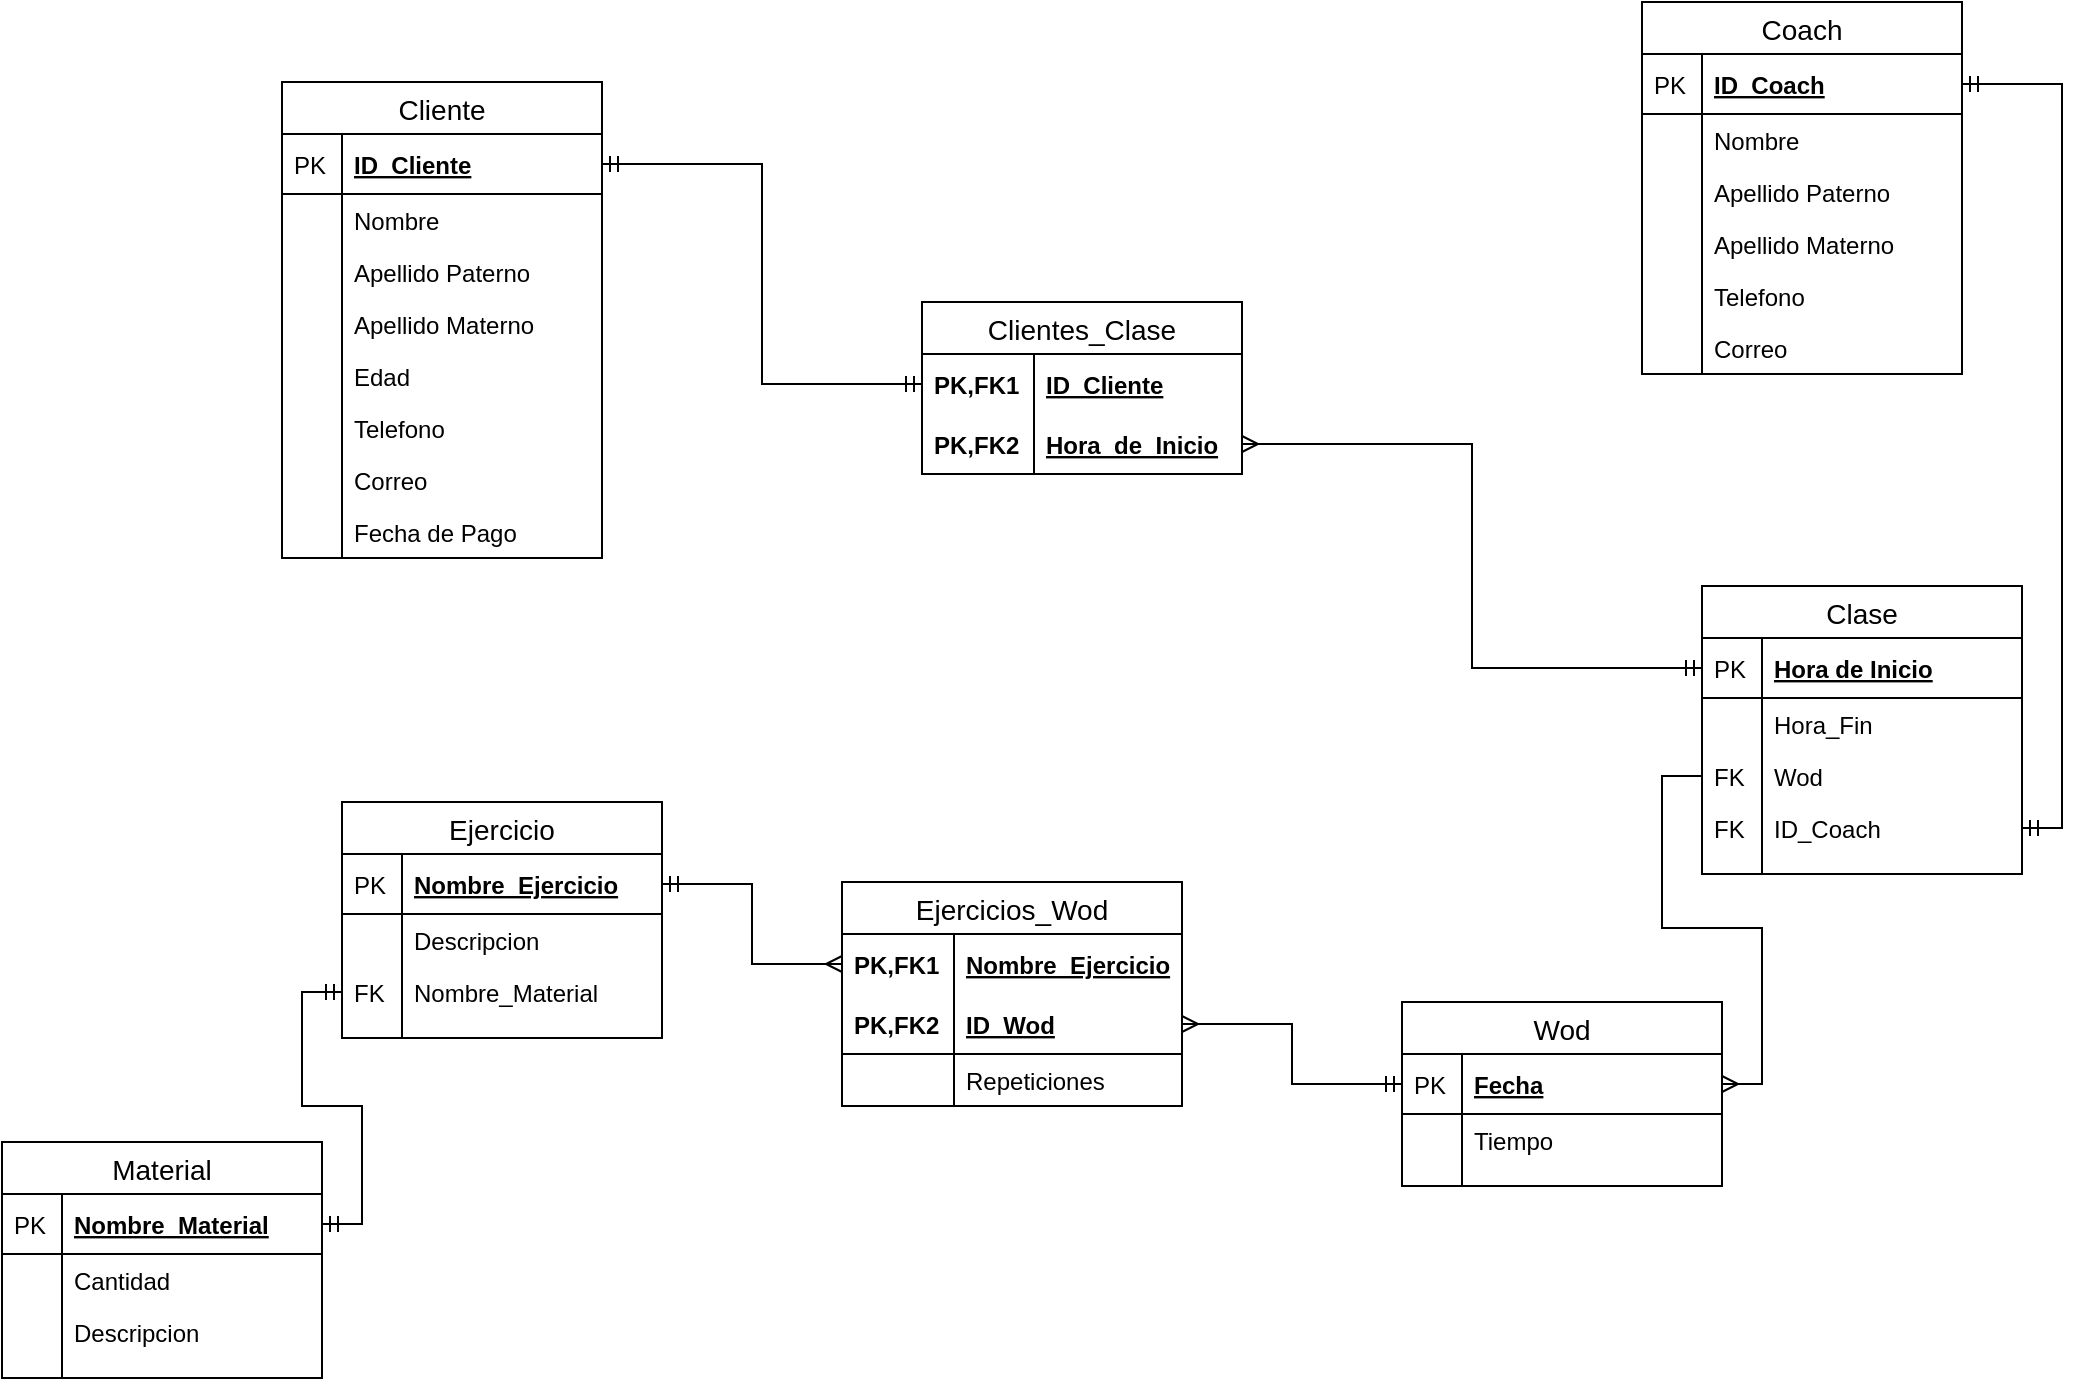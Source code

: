<mxfile version="13.0.3" type="device"><diagram id="vvZLKqQ6Q33zJ9bg6fhY" name="Page-1"><mxGraphModel dx="438" dy="271" grid="1" gridSize="10" guides="1" tooltips="1" connect="1" arrows="1" fold="1" page="1" pageScale="1" pageWidth="1169" pageHeight="827" math="0" shadow="0"><root><mxCell id="0"/><mxCell id="1" parent="0"/><mxCell id="hBVtTaxDwoz-jPriad42-1" value="Cliente" style="swimlane;fontStyle=0;childLayout=stackLayout;horizontal=1;startSize=26;horizontalStack=0;resizeParent=1;resizeParentMax=0;resizeLast=0;collapsible=1;marginBottom=0;align=center;fontSize=14;" parent="1" vertex="1"><mxGeometry x="170" y="90" width="160" height="238" as="geometry"/></mxCell><mxCell id="hBVtTaxDwoz-jPriad42-2" value="ID_Cliente" style="shape=partialRectangle;top=0;left=0;right=0;bottom=1;align=left;verticalAlign=middle;fillColor=none;spacingLeft=34;spacingRight=4;overflow=hidden;rotatable=0;points=[[0,0.5],[1,0.5]];portConstraint=eastwest;dropTarget=0;fontStyle=5;fontSize=12;" parent="hBVtTaxDwoz-jPriad42-1" vertex="1"><mxGeometry y="26" width="160" height="30" as="geometry"/></mxCell><mxCell id="hBVtTaxDwoz-jPriad42-3" value="PK" style="shape=partialRectangle;top=0;left=0;bottom=0;fillColor=none;align=left;verticalAlign=middle;spacingLeft=4;spacingRight=4;overflow=hidden;rotatable=0;points=[];portConstraint=eastwest;part=1;fontSize=12;" parent="hBVtTaxDwoz-jPriad42-2" vertex="1" connectable="0"><mxGeometry width="30" height="30" as="geometry"/></mxCell><mxCell id="hBVtTaxDwoz-jPriad42-4" value="Nombre" style="shape=partialRectangle;top=0;left=0;right=0;bottom=0;align=left;verticalAlign=top;fillColor=none;spacingLeft=34;spacingRight=4;overflow=hidden;rotatable=0;points=[[0,0.5],[1,0.5]];portConstraint=eastwest;dropTarget=0;fontSize=12;" parent="hBVtTaxDwoz-jPriad42-1" vertex="1"><mxGeometry y="56" width="160" height="26" as="geometry"/></mxCell><mxCell id="hBVtTaxDwoz-jPriad42-5" value="" style="shape=partialRectangle;top=0;left=0;bottom=0;fillColor=none;align=left;verticalAlign=top;spacingLeft=4;spacingRight=4;overflow=hidden;rotatable=0;points=[];portConstraint=eastwest;part=1;fontSize=12;" parent="hBVtTaxDwoz-jPriad42-4" vertex="1" connectable="0"><mxGeometry width="30" height="26" as="geometry"/></mxCell><mxCell id="hBVtTaxDwoz-jPriad42-6" value="Apellido Paterno" style="shape=partialRectangle;top=0;left=0;right=0;bottom=0;align=left;verticalAlign=top;fillColor=none;spacingLeft=34;spacingRight=4;overflow=hidden;rotatable=0;points=[[0,0.5],[1,0.5]];portConstraint=eastwest;dropTarget=0;fontSize=12;" parent="hBVtTaxDwoz-jPriad42-1" vertex="1"><mxGeometry y="82" width="160" height="26" as="geometry"/></mxCell><mxCell id="hBVtTaxDwoz-jPriad42-7" value="" style="shape=partialRectangle;top=0;left=0;bottom=0;fillColor=none;align=left;verticalAlign=top;spacingLeft=4;spacingRight=4;overflow=hidden;rotatable=0;points=[];portConstraint=eastwest;part=1;fontSize=12;" parent="hBVtTaxDwoz-jPriad42-6" vertex="1" connectable="0"><mxGeometry width="30" height="26" as="geometry"/></mxCell><mxCell id="hBVtTaxDwoz-jPriad42-8" value="Apellido Materno" style="shape=partialRectangle;top=0;left=0;right=0;bottom=0;align=left;verticalAlign=top;fillColor=none;spacingLeft=34;spacingRight=4;overflow=hidden;rotatable=0;points=[[0,0.5],[1,0.5]];portConstraint=eastwest;dropTarget=0;fontSize=12;" parent="hBVtTaxDwoz-jPriad42-1" vertex="1"><mxGeometry y="108" width="160" height="26" as="geometry"/></mxCell><mxCell id="hBVtTaxDwoz-jPriad42-9" value="" style="shape=partialRectangle;top=0;left=0;bottom=0;fillColor=none;align=left;verticalAlign=top;spacingLeft=4;spacingRight=4;overflow=hidden;rotatable=0;points=[];portConstraint=eastwest;part=1;fontSize=12;" parent="hBVtTaxDwoz-jPriad42-8" vertex="1" connectable="0"><mxGeometry width="30" height="26" as="geometry"/></mxCell><mxCell id="hBVtTaxDwoz-jPriad42-12" value="Edad" style="shape=partialRectangle;top=0;left=0;right=0;bottom=0;align=left;verticalAlign=top;fillColor=none;spacingLeft=34;spacingRight=4;overflow=hidden;rotatable=0;points=[[0,0.5],[1,0.5]];portConstraint=eastwest;dropTarget=0;fontSize=12;" parent="hBVtTaxDwoz-jPriad42-1" vertex="1"><mxGeometry y="134" width="160" height="26" as="geometry"/></mxCell><mxCell id="hBVtTaxDwoz-jPriad42-13" value="" style="shape=partialRectangle;top=0;left=0;bottom=0;fillColor=none;align=left;verticalAlign=top;spacingLeft=4;spacingRight=4;overflow=hidden;rotatable=0;points=[];portConstraint=eastwest;part=1;fontSize=12;" parent="hBVtTaxDwoz-jPriad42-12" vertex="1" connectable="0"><mxGeometry width="30" height="26" as="geometry"/></mxCell><mxCell id="hBVtTaxDwoz-jPriad42-14" value="Telefono" style="shape=partialRectangle;top=0;left=0;right=0;bottom=0;align=left;verticalAlign=top;fillColor=none;spacingLeft=34;spacingRight=4;overflow=hidden;rotatable=0;points=[[0,0.5],[1,0.5]];portConstraint=eastwest;dropTarget=0;fontSize=12;" parent="hBVtTaxDwoz-jPriad42-1" vertex="1"><mxGeometry y="160" width="160" height="26" as="geometry"/></mxCell><mxCell id="hBVtTaxDwoz-jPriad42-15" value="" style="shape=partialRectangle;top=0;left=0;bottom=0;fillColor=none;align=left;verticalAlign=top;spacingLeft=4;spacingRight=4;overflow=hidden;rotatable=0;points=[];portConstraint=eastwest;part=1;fontSize=12;" parent="hBVtTaxDwoz-jPriad42-14" vertex="1" connectable="0"><mxGeometry width="30" height="26" as="geometry"/></mxCell><mxCell id="hBVtTaxDwoz-jPriad42-16" value="Correo" style="shape=partialRectangle;top=0;left=0;right=0;bottom=0;align=left;verticalAlign=top;fillColor=none;spacingLeft=34;spacingRight=4;overflow=hidden;rotatable=0;points=[[0,0.5],[1,0.5]];portConstraint=eastwest;dropTarget=0;fontSize=12;" parent="hBVtTaxDwoz-jPriad42-1" vertex="1"><mxGeometry y="186" width="160" height="26" as="geometry"/></mxCell><mxCell id="hBVtTaxDwoz-jPriad42-17" value="" style="shape=partialRectangle;top=0;left=0;bottom=0;fillColor=none;align=left;verticalAlign=top;spacingLeft=4;spacingRight=4;overflow=hidden;rotatable=0;points=[];portConstraint=eastwest;part=1;fontSize=12;" parent="hBVtTaxDwoz-jPriad42-16" vertex="1" connectable="0"><mxGeometry width="30" height="26" as="geometry"/></mxCell><mxCell id="wexHFljM0bGVFTVCcvul-1" value="Fecha de Pago" style="shape=partialRectangle;top=0;left=0;right=0;bottom=0;align=left;verticalAlign=top;fillColor=none;spacingLeft=34;spacingRight=4;overflow=hidden;rotatable=0;points=[[0,0.5],[1,0.5]];portConstraint=eastwest;dropTarget=0;fontSize=12;" parent="hBVtTaxDwoz-jPriad42-1" vertex="1"><mxGeometry y="212" width="160" height="26" as="geometry"/></mxCell><mxCell id="wexHFljM0bGVFTVCcvul-2" value="" style="shape=partialRectangle;top=0;left=0;bottom=0;fillColor=none;align=left;verticalAlign=top;spacingLeft=4;spacingRight=4;overflow=hidden;rotatable=0;points=[];portConstraint=eastwest;part=1;fontSize=12;" parent="wexHFljM0bGVFTVCcvul-1" vertex="1" connectable="0"><mxGeometry width="30" height="26" as="geometry"/></mxCell><mxCell id="hBVtTaxDwoz-jPriad42-100" style="edgeStyle=orthogonalEdgeStyle;rounded=0;orthogonalLoop=1;jettySize=auto;html=1;exitX=0;exitY=0.5;exitDx=0;exitDy=0;entryX=1;entryY=0.5;entryDx=0;entryDy=0;endArrow=ERmany;endFill=0;" parent="1" source="hBVtTaxDwoz-jPriad42-97" target="hBVtTaxDwoz-jPriad42-30" edge="1"><mxGeometry relative="1" as="geometry"/></mxCell><mxCell id="hBVtTaxDwoz-jPriad42-102" style="edgeStyle=orthogonalEdgeStyle;rounded=0;orthogonalLoop=1;jettySize=auto;html=1;exitX=1;exitY=0.5;exitDx=0;exitDy=0;entryX=1;entryY=0.5;entryDx=0;entryDy=0;endArrow=ERmandOne;endFill=0;startArrow=ERmandOne;startFill=0;" parent="1" source="hBVtTaxDwoz-jPriad42-84" target="hBVtTaxDwoz-jPriad42-63" edge="1"><mxGeometry relative="1" as="geometry"/></mxCell><mxCell id="FnWLgkXPvZGazP3Smx06-3" style="edgeStyle=orthogonalEdgeStyle;rounded=0;orthogonalLoop=1;jettySize=auto;html=1;exitX=0;exitY=0.5;exitDx=0;exitDy=0;startArrow=ERmandOne;startFill=0;endArrow=ERmandOne;endFill=0;" edge="1" parent="1" source="FnWLgkXPvZGazP3Smx06-1" target="hBVtTaxDwoz-jPriad42-19"><mxGeometry relative="1" as="geometry"/></mxCell><mxCell id="FnWLgkXPvZGazP3Smx06-4" value="Clientes_Clase" style="swimlane;fontStyle=0;childLayout=stackLayout;horizontal=1;startSize=26;horizontalStack=0;resizeParent=1;resizeParentMax=0;resizeLast=0;collapsible=1;marginBottom=0;align=center;fontSize=14;" vertex="1" parent="1"><mxGeometry x="490" y="200" width="160" height="86" as="geometry"/></mxCell><mxCell id="FnWLgkXPvZGazP3Smx06-5" value="ID_Cliente" style="shape=partialRectangle;top=0;left=0;right=0;bottom=0;align=left;verticalAlign=middle;fillColor=none;spacingLeft=60;spacingRight=4;overflow=hidden;rotatable=0;points=[[0,0.5],[1,0.5]];portConstraint=eastwest;dropTarget=0;fontStyle=5;fontSize=12;" vertex="1" parent="FnWLgkXPvZGazP3Smx06-4"><mxGeometry y="26" width="160" height="30" as="geometry"/></mxCell><mxCell id="FnWLgkXPvZGazP3Smx06-6" value="PK,FK1" style="shape=partialRectangle;fontStyle=1;top=0;left=0;bottom=0;fillColor=none;align=left;verticalAlign=middle;spacingLeft=4;spacingRight=4;overflow=hidden;rotatable=0;points=[];portConstraint=eastwest;part=1;fontSize=12;" vertex="1" connectable="0" parent="FnWLgkXPvZGazP3Smx06-5"><mxGeometry width="56" height="30" as="geometry"/></mxCell><mxCell id="FnWLgkXPvZGazP3Smx06-7" value="Hora_de_Inicio" style="shape=partialRectangle;top=0;left=0;right=0;bottom=1;align=left;verticalAlign=middle;fillColor=none;spacingLeft=60;spacingRight=4;overflow=hidden;rotatable=0;points=[[0,0.5],[1,0.5]];portConstraint=eastwest;dropTarget=0;fontStyle=5;fontSize=12;" vertex="1" parent="FnWLgkXPvZGazP3Smx06-4"><mxGeometry y="56" width="160" height="30" as="geometry"/></mxCell><mxCell id="FnWLgkXPvZGazP3Smx06-8" value="PK,FK2" style="shape=partialRectangle;fontStyle=1;top=0;left=0;bottom=0;fillColor=none;align=left;verticalAlign=middle;spacingLeft=4;spacingRight=4;overflow=hidden;rotatable=0;points=[];portConstraint=eastwest;part=1;fontSize=12;" vertex="1" connectable="0" parent="FnWLgkXPvZGazP3Smx06-7"><mxGeometry width="56" height="30" as="geometry"/></mxCell><mxCell id="FnWLgkXPvZGazP3Smx06-11" style="edgeStyle=orthogonalEdgeStyle;rounded=0;orthogonalLoop=1;jettySize=auto;html=1;exitX=0;exitY=0.5;exitDx=0;exitDy=0;entryX=1;entryY=0.5;entryDx=0;entryDy=0;startArrow=ERmandOne;startFill=0;endArrow=ERmany;endFill=0;" edge="1" parent="1" source="hBVtTaxDwoz-jPriad42-78" target="FnWLgkXPvZGazP3Smx06-7"><mxGeometry relative="1" as="geometry"/></mxCell><mxCell id="FnWLgkXPvZGazP3Smx06-13" style="edgeStyle=orthogonalEdgeStyle;rounded=0;orthogonalLoop=1;jettySize=auto;html=1;exitX=1;exitY=0.5;exitDx=0;exitDy=0;entryX=0;entryY=0.5;entryDx=0;entryDy=0;startArrow=ERmandOne;startFill=0;endArrow=ERmandOne;endFill=0;" edge="1" parent="1" source="hBVtTaxDwoz-jPriad42-2" target="FnWLgkXPvZGazP3Smx06-5"><mxGeometry relative="1" as="geometry"/></mxCell><mxCell id="hBVtTaxDwoz-jPriad42-77" value="Clase" style="swimlane;fontStyle=0;childLayout=stackLayout;horizontal=1;startSize=26;horizontalStack=0;resizeParent=1;resizeParentMax=0;resizeLast=0;collapsible=1;marginBottom=0;align=center;fontSize=14;" parent="1" vertex="1"><mxGeometry x="880" y="342" width="160" height="144" as="geometry"/></mxCell><mxCell id="hBVtTaxDwoz-jPriad42-78" value="Hora de Inicio" style="shape=partialRectangle;top=0;left=0;right=0;bottom=1;align=left;verticalAlign=middle;fillColor=none;spacingLeft=34;spacingRight=4;overflow=hidden;rotatable=0;points=[[0,0.5],[1,0.5]];portConstraint=eastwest;dropTarget=0;fontStyle=5;fontSize=12;" parent="hBVtTaxDwoz-jPriad42-77" vertex="1"><mxGeometry y="26" width="160" height="30" as="geometry"/></mxCell><mxCell id="hBVtTaxDwoz-jPriad42-79" value="PK" style="shape=partialRectangle;top=0;left=0;bottom=0;fillColor=none;align=left;verticalAlign=middle;spacingLeft=4;spacingRight=4;overflow=hidden;rotatable=0;points=[];portConstraint=eastwest;part=1;fontSize=12;" parent="hBVtTaxDwoz-jPriad42-78" vertex="1" connectable="0"><mxGeometry width="30" height="30" as="geometry"/></mxCell><mxCell id="FnWLgkXPvZGazP3Smx06-14" value="Hora_Fin" style="shape=partialRectangle;top=0;left=0;right=0;bottom=0;align=left;verticalAlign=top;fillColor=none;spacingLeft=34;spacingRight=4;overflow=hidden;rotatable=0;points=[[0,0.5],[1,0.5]];portConstraint=eastwest;dropTarget=0;fontSize=12;" vertex="1" parent="hBVtTaxDwoz-jPriad42-77"><mxGeometry y="56" width="160" height="26" as="geometry"/></mxCell><mxCell id="FnWLgkXPvZGazP3Smx06-15" value="" style="shape=partialRectangle;top=0;left=0;bottom=0;fillColor=none;align=left;verticalAlign=top;spacingLeft=4;spacingRight=4;overflow=hidden;rotatable=0;points=[];portConstraint=eastwest;part=1;fontSize=12;" vertex="1" connectable="0" parent="FnWLgkXPvZGazP3Smx06-14"><mxGeometry width="30" height="26" as="geometry"/></mxCell><mxCell id="hBVtTaxDwoz-jPriad42-97" value="Wod" style="shape=partialRectangle;top=0;left=0;right=0;bottom=0;align=left;verticalAlign=top;fillColor=none;spacingLeft=34;spacingRight=4;overflow=hidden;rotatable=0;points=[[0,0.5],[1,0.5]];portConstraint=eastwest;dropTarget=0;fontSize=12;" parent="hBVtTaxDwoz-jPriad42-77" vertex="1"><mxGeometry y="82" width="160" height="26" as="geometry"/></mxCell><mxCell id="hBVtTaxDwoz-jPriad42-98" value="FK" style="shape=partialRectangle;top=0;left=0;bottom=0;fillColor=none;align=left;verticalAlign=top;spacingLeft=4;spacingRight=4;overflow=hidden;rotatable=0;points=[];portConstraint=eastwest;part=1;fontSize=12;" parent="hBVtTaxDwoz-jPriad42-97" vertex="1" connectable="0"><mxGeometry width="30" height="26" as="geometry"/></mxCell><mxCell id="hBVtTaxDwoz-jPriad42-84" value="ID_Coach" style="shape=partialRectangle;top=0;left=0;right=0;bottom=0;align=left;verticalAlign=top;fillColor=none;spacingLeft=34;spacingRight=4;overflow=hidden;rotatable=0;points=[[0,0.5],[1,0.5]];portConstraint=eastwest;dropTarget=0;fontSize=12;" parent="hBVtTaxDwoz-jPriad42-77" vertex="1"><mxGeometry y="108" width="160" height="26" as="geometry"/></mxCell><mxCell id="hBVtTaxDwoz-jPriad42-85" value="FK" style="shape=partialRectangle;top=0;left=0;bottom=0;fillColor=none;align=left;verticalAlign=top;spacingLeft=4;spacingRight=4;overflow=hidden;rotatable=0;points=[];portConstraint=eastwest;part=1;fontSize=12;" parent="hBVtTaxDwoz-jPriad42-84" vertex="1" connectable="0"><mxGeometry width="30" height="26" as="geometry"/></mxCell><mxCell id="hBVtTaxDwoz-jPriad42-86" value="" style="shape=partialRectangle;top=0;left=0;right=0;bottom=0;align=left;verticalAlign=top;fillColor=none;spacingLeft=34;spacingRight=4;overflow=hidden;rotatable=0;points=[[0,0.5],[1,0.5]];portConstraint=eastwest;dropTarget=0;fontSize=12;" parent="hBVtTaxDwoz-jPriad42-77" vertex="1"><mxGeometry y="134" width="160" height="10" as="geometry"/></mxCell><mxCell id="hBVtTaxDwoz-jPriad42-87" value="" style="shape=partialRectangle;top=0;left=0;bottom=0;fillColor=none;align=left;verticalAlign=top;spacingLeft=4;spacingRight=4;overflow=hidden;rotatable=0;points=[];portConstraint=eastwest;part=1;fontSize=12;" parent="hBVtTaxDwoz-jPriad42-86" vertex="1" connectable="0"><mxGeometry width="30" height="10" as="geometry"/></mxCell><mxCell id="hBVtTaxDwoz-jPriad42-62" value="Coach" style="swimlane;fontStyle=0;childLayout=stackLayout;horizontal=1;startSize=26;horizontalStack=0;resizeParent=1;resizeParentMax=0;resizeLast=0;collapsible=1;marginBottom=0;align=center;fontSize=14;" parent="1" vertex="1"><mxGeometry x="850" y="50" width="160" height="186" as="geometry"/></mxCell><mxCell id="hBVtTaxDwoz-jPriad42-63" value="ID_Coach" style="shape=partialRectangle;top=0;left=0;right=0;bottom=1;align=left;verticalAlign=middle;fillColor=none;spacingLeft=34;spacingRight=4;overflow=hidden;rotatable=0;points=[[0,0.5],[1,0.5]];portConstraint=eastwest;dropTarget=0;fontStyle=5;fontSize=12;" parent="hBVtTaxDwoz-jPriad42-62" vertex="1"><mxGeometry y="26" width="160" height="30" as="geometry"/></mxCell><mxCell id="hBVtTaxDwoz-jPriad42-64" value="PK" style="shape=partialRectangle;top=0;left=0;bottom=0;fillColor=none;align=left;verticalAlign=middle;spacingLeft=4;spacingRight=4;overflow=hidden;rotatable=0;points=[];portConstraint=eastwest;part=1;fontSize=12;" parent="hBVtTaxDwoz-jPriad42-63" vertex="1" connectable="0"><mxGeometry width="30" height="30" as="geometry"/></mxCell><mxCell id="hBVtTaxDwoz-jPriad42-65" value="Nombre" style="shape=partialRectangle;top=0;left=0;right=0;bottom=0;align=left;verticalAlign=top;fillColor=none;spacingLeft=34;spacingRight=4;overflow=hidden;rotatable=0;points=[[0,0.5],[1,0.5]];portConstraint=eastwest;dropTarget=0;fontSize=12;" parent="hBVtTaxDwoz-jPriad42-62" vertex="1"><mxGeometry y="56" width="160" height="26" as="geometry"/></mxCell><mxCell id="hBVtTaxDwoz-jPriad42-66" value="" style="shape=partialRectangle;top=0;left=0;bottom=0;fillColor=none;align=left;verticalAlign=top;spacingLeft=4;spacingRight=4;overflow=hidden;rotatable=0;points=[];portConstraint=eastwest;part=1;fontSize=12;" parent="hBVtTaxDwoz-jPriad42-65" vertex="1" connectable="0"><mxGeometry width="30" height="26" as="geometry"/></mxCell><mxCell id="hBVtTaxDwoz-jPriad42-67" value="Apellido Paterno" style="shape=partialRectangle;top=0;left=0;right=0;bottom=0;align=left;verticalAlign=top;fillColor=none;spacingLeft=34;spacingRight=4;overflow=hidden;rotatable=0;points=[[0,0.5],[1,0.5]];portConstraint=eastwest;dropTarget=0;fontSize=12;" parent="hBVtTaxDwoz-jPriad42-62" vertex="1"><mxGeometry y="82" width="160" height="26" as="geometry"/></mxCell><mxCell id="hBVtTaxDwoz-jPriad42-68" value="" style="shape=partialRectangle;top=0;left=0;bottom=0;fillColor=none;align=left;verticalAlign=top;spacingLeft=4;spacingRight=4;overflow=hidden;rotatable=0;points=[];portConstraint=eastwest;part=1;fontSize=12;" parent="hBVtTaxDwoz-jPriad42-67" vertex="1" connectable="0"><mxGeometry width="30" height="26" as="geometry"/></mxCell><mxCell id="hBVtTaxDwoz-jPriad42-69" value="Apellido Materno" style="shape=partialRectangle;top=0;left=0;right=0;bottom=0;align=left;verticalAlign=top;fillColor=none;spacingLeft=34;spacingRight=4;overflow=hidden;rotatable=0;points=[[0,0.5],[1,0.5]];portConstraint=eastwest;dropTarget=0;fontSize=12;" parent="hBVtTaxDwoz-jPriad42-62" vertex="1"><mxGeometry y="108" width="160" height="26" as="geometry"/></mxCell><mxCell id="hBVtTaxDwoz-jPriad42-70" value="" style="shape=partialRectangle;top=0;left=0;bottom=0;fillColor=none;align=left;verticalAlign=top;spacingLeft=4;spacingRight=4;overflow=hidden;rotatable=0;points=[];portConstraint=eastwest;part=1;fontSize=12;" parent="hBVtTaxDwoz-jPriad42-69" vertex="1" connectable="0"><mxGeometry width="30" height="26" as="geometry"/></mxCell><mxCell id="hBVtTaxDwoz-jPriad42-73" value="Telefono" style="shape=partialRectangle;top=0;left=0;right=0;bottom=0;align=left;verticalAlign=top;fillColor=none;spacingLeft=34;spacingRight=4;overflow=hidden;rotatable=0;points=[[0,0.5],[1,0.5]];portConstraint=eastwest;dropTarget=0;fontSize=12;" parent="hBVtTaxDwoz-jPriad42-62" vertex="1"><mxGeometry y="134" width="160" height="26" as="geometry"/></mxCell><mxCell id="hBVtTaxDwoz-jPriad42-74" value="" style="shape=partialRectangle;top=0;left=0;bottom=0;fillColor=none;align=left;verticalAlign=top;spacingLeft=4;spacingRight=4;overflow=hidden;rotatable=0;points=[];portConstraint=eastwest;part=1;fontSize=12;" parent="hBVtTaxDwoz-jPriad42-73" vertex="1" connectable="0"><mxGeometry width="30" height="26" as="geometry"/></mxCell><mxCell id="hBVtTaxDwoz-jPriad42-75" value="Correo" style="shape=partialRectangle;top=0;left=0;right=0;bottom=0;align=left;verticalAlign=top;fillColor=none;spacingLeft=34;spacingRight=4;overflow=hidden;rotatable=0;points=[[0,0.5],[1,0.5]];portConstraint=eastwest;dropTarget=0;fontSize=12;" parent="hBVtTaxDwoz-jPriad42-62" vertex="1"><mxGeometry y="160" width="160" height="26" as="geometry"/></mxCell><mxCell id="hBVtTaxDwoz-jPriad42-76" value="" style="shape=partialRectangle;top=0;left=0;bottom=0;fillColor=none;align=left;verticalAlign=top;spacingLeft=4;spacingRight=4;overflow=hidden;rotatable=0;points=[];portConstraint=eastwest;part=1;fontSize=12;" parent="hBVtTaxDwoz-jPriad42-75" vertex="1" connectable="0"><mxGeometry width="30" height="26" as="geometry"/></mxCell><mxCell id="hBVtTaxDwoz-jPriad42-18" value="Material" style="swimlane;fontStyle=0;childLayout=stackLayout;horizontal=1;startSize=26;horizontalStack=0;resizeParent=1;resizeParentMax=0;resizeLast=0;collapsible=1;marginBottom=0;align=center;fontSize=14;" parent="1" vertex="1"><mxGeometry x="30" y="620" width="160" height="118" as="geometry"/></mxCell><mxCell id="hBVtTaxDwoz-jPriad42-19" value="Nombre_Material" style="shape=partialRectangle;top=0;left=0;right=0;bottom=1;align=left;verticalAlign=middle;fillColor=none;spacingLeft=34;spacingRight=4;overflow=hidden;rotatable=0;points=[[0,0.5],[1,0.5]];portConstraint=eastwest;dropTarget=0;fontStyle=5;fontSize=12;" parent="hBVtTaxDwoz-jPriad42-18" vertex="1"><mxGeometry y="26" width="160" height="30" as="geometry"/></mxCell><mxCell id="hBVtTaxDwoz-jPriad42-20" value="PK" style="shape=partialRectangle;top=0;left=0;bottom=0;fillColor=none;align=left;verticalAlign=middle;spacingLeft=4;spacingRight=4;overflow=hidden;rotatable=0;points=[];portConstraint=eastwest;part=1;fontSize=12;" parent="hBVtTaxDwoz-jPriad42-19" vertex="1" connectable="0"><mxGeometry width="30" height="30" as="geometry"/></mxCell><mxCell id="hBVtTaxDwoz-jPriad42-21" value="Cantidad" style="shape=partialRectangle;top=0;left=0;right=0;bottom=0;align=left;verticalAlign=top;fillColor=none;spacingLeft=34;spacingRight=4;overflow=hidden;rotatable=0;points=[[0,0.5],[1,0.5]];portConstraint=eastwest;dropTarget=0;fontSize=12;" parent="hBVtTaxDwoz-jPriad42-18" vertex="1"><mxGeometry y="56" width="160" height="26" as="geometry"/></mxCell><mxCell id="hBVtTaxDwoz-jPriad42-22" value="" style="shape=partialRectangle;top=0;left=0;bottom=0;fillColor=none;align=left;verticalAlign=top;spacingLeft=4;spacingRight=4;overflow=hidden;rotatable=0;points=[];portConstraint=eastwest;part=1;fontSize=12;" parent="hBVtTaxDwoz-jPriad42-21" vertex="1" connectable="0"><mxGeometry width="30" height="26" as="geometry"/></mxCell><mxCell id="hBVtTaxDwoz-jPriad42-23" value="Descripcion" style="shape=partialRectangle;top=0;left=0;right=0;bottom=0;align=left;verticalAlign=top;fillColor=none;spacingLeft=34;spacingRight=4;overflow=hidden;rotatable=0;points=[[0,0.5],[1,0.5]];portConstraint=eastwest;dropTarget=0;fontSize=12;" parent="hBVtTaxDwoz-jPriad42-18" vertex="1"><mxGeometry y="82" width="160" height="26" as="geometry"/></mxCell><mxCell id="hBVtTaxDwoz-jPriad42-24" value="" style="shape=partialRectangle;top=0;left=0;bottom=0;fillColor=none;align=left;verticalAlign=top;spacingLeft=4;spacingRight=4;overflow=hidden;rotatable=0;points=[];portConstraint=eastwest;part=1;fontSize=12;" parent="hBVtTaxDwoz-jPriad42-23" vertex="1" connectable="0"><mxGeometry width="30" height="26" as="geometry"/></mxCell><mxCell id="hBVtTaxDwoz-jPriad42-27" value="" style="shape=partialRectangle;top=0;left=0;right=0;bottom=0;align=left;verticalAlign=top;fillColor=none;spacingLeft=34;spacingRight=4;overflow=hidden;rotatable=0;points=[[0,0.5],[1,0.5]];portConstraint=eastwest;dropTarget=0;fontSize=12;" parent="hBVtTaxDwoz-jPriad42-18" vertex="1"><mxGeometry y="108" width="160" height="10" as="geometry"/></mxCell><mxCell id="hBVtTaxDwoz-jPriad42-28" value="" style="shape=partialRectangle;top=0;left=0;bottom=0;fillColor=none;align=left;verticalAlign=top;spacingLeft=4;spacingRight=4;overflow=hidden;rotatable=0;points=[];portConstraint=eastwest;part=1;fontSize=12;" parent="hBVtTaxDwoz-jPriad42-27" vertex="1" connectable="0"><mxGeometry width="30" height="10" as="geometry"/></mxCell><mxCell id="wexHFljM0bGVFTVCcvul-14" value="Ejercicio" style="swimlane;fontStyle=0;childLayout=stackLayout;horizontal=1;startSize=26;horizontalStack=0;resizeParent=1;resizeParentMax=0;resizeLast=0;collapsible=1;marginBottom=0;align=center;fontSize=14;" parent="1" vertex="1"><mxGeometry x="200" y="450" width="160" height="118" as="geometry"/></mxCell><mxCell id="wexHFljM0bGVFTVCcvul-15" value="Nombre_Ejercicio" style="shape=partialRectangle;top=0;left=0;right=0;bottom=1;align=left;verticalAlign=middle;fillColor=none;spacingLeft=34;spacingRight=4;overflow=hidden;rotatable=0;points=[[0,0.5],[1,0.5]];portConstraint=eastwest;dropTarget=0;fontStyle=5;fontSize=12;" parent="wexHFljM0bGVFTVCcvul-14" vertex="1"><mxGeometry y="26" width="160" height="30" as="geometry"/></mxCell><mxCell id="wexHFljM0bGVFTVCcvul-16" value="PK" style="shape=partialRectangle;top=0;left=0;bottom=0;fillColor=none;align=left;verticalAlign=middle;spacingLeft=4;spacingRight=4;overflow=hidden;rotatable=0;points=[];portConstraint=eastwest;part=1;fontSize=12;" parent="wexHFljM0bGVFTVCcvul-15" vertex="1" connectable="0"><mxGeometry width="30" height="30" as="geometry"/></mxCell><mxCell id="wexHFljM0bGVFTVCcvul-21" value="Descripcion" style="shape=partialRectangle;top=0;left=0;right=0;bottom=0;align=left;verticalAlign=top;fillColor=none;spacingLeft=34;spacingRight=4;overflow=hidden;rotatable=0;points=[[0,0.5],[1,0.5]];portConstraint=eastwest;dropTarget=0;fontSize=12;" parent="wexHFljM0bGVFTVCcvul-14" vertex="1"><mxGeometry y="56" width="160" height="26" as="geometry"/></mxCell><mxCell id="wexHFljM0bGVFTVCcvul-22" value="" style="shape=partialRectangle;top=0;left=0;bottom=0;fillColor=none;align=left;verticalAlign=top;spacingLeft=4;spacingRight=4;overflow=hidden;rotatable=0;points=[];portConstraint=eastwest;part=1;fontSize=12;" parent="wexHFljM0bGVFTVCcvul-21" vertex="1" connectable="0"><mxGeometry width="30" height="26" as="geometry"/></mxCell><mxCell id="FnWLgkXPvZGazP3Smx06-1" value="Nombre_Material" style="shape=partialRectangle;top=0;left=0;right=0;bottom=0;align=left;verticalAlign=top;fillColor=none;spacingLeft=34;spacingRight=4;overflow=hidden;rotatable=0;points=[[0,0.5],[1,0.5]];portConstraint=eastwest;dropTarget=0;fontSize=12;" vertex="1" parent="wexHFljM0bGVFTVCcvul-14"><mxGeometry y="82" width="160" height="26" as="geometry"/></mxCell><mxCell id="FnWLgkXPvZGazP3Smx06-2" value="FK" style="shape=partialRectangle;top=0;left=0;bottom=0;fillColor=none;align=left;verticalAlign=top;spacingLeft=4;spacingRight=4;overflow=hidden;rotatable=0;points=[];portConstraint=eastwest;part=1;fontSize=12;" vertex="1" connectable="0" parent="FnWLgkXPvZGazP3Smx06-1"><mxGeometry width="30" height="26" as="geometry"/></mxCell><mxCell id="wexHFljM0bGVFTVCcvul-23" value="" style="shape=partialRectangle;top=0;left=0;right=0;bottom=0;align=left;verticalAlign=top;fillColor=none;spacingLeft=34;spacingRight=4;overflow=hidden;rotatable=0;points=[[0,0.5],[1,0.5]];portConstraint=eastwest;dropTarget=0;fontSize=12;" parent="wexHFljM0bGVFTVCcvul-14" vertex="1"><mxGeometry y="108" width="160" height="10" as="geometry"/></mxCell><mxCell id="wexHFljM0bGVFTVCcvul-24" value="" style="shape=partialRectangle;top=0;left=0;bottom=0;fillColor=none;align=left;verticalAlign=top;spacingLeft=4;spacingRight=4;overflow=hidden;rotatable=0;points=[];portConstraint=eastwest;part=1;fontSize=12;" parent="wexHFljM0bGVFTVCcvul-23" vertex="1" connectable="0"><mxGeometry width="30" height="10" as="geometry"/></mxCell><mxCell id="hBVtTaxDwoz-jPriad42-29" value="Wod" style="swimlane;fontStyle=0;childLayout=stackLayout;horizontal=1;startSize=26;horizontalStack=0;resizeParent=1;resizeParentMax=0;resizeLast=0;collapsible=1;marginBottom=0;align=center;fontSize=14;" parent="1" vertex="1"><mxGeometry x="730" y="550" width="160" height="92" as="geometry"/></mxCell><mxCell id="hBVtTaxDwoz-jPriad42-30" value="Fecha" style="shape=partialRectangle;top=0;left=0;right=0;bottom=1;align=left;verticalAlign=middle;fillColor=none;spacingLeft=34;spacingRight=4;overflow=hidden;rotatable=0;points=[[0,0.5],[1,0.5]];portConstraint=eastwest;dropTarget=0;fontStyle=5;fontSize=12;" parent="hBVtTaxDwoz-jPriad42-29" vertex="1"><mxGeometry y="26" width="160" height="30" as="geometry"/></mxCell><mxCell id="hBVtTaxDwoz-jPriad42-31" value="PK" style="shape=partialRectangle;top=0;left=0;bottom=0;fillColor=none;align=left;verticalAlign=middle;spacingLeft=4;spacingRight=4;overflow=hidden;rotatable=0;points=[];portConstraint=eastwest;part=1;fontSize=12;" parent="hBVtTaxDwoz-jPriad42-30" vertex="1" connectable="0"><mxGeometry width="30" height="30" as="geometry"/></mxCell><mxCell id="FnWLgkXPvZGazP3Smx06-45" value="Tiempo" style="shape=partialRectangle;top=0;left=0;right=0;bottom=0;align=left;verticalAlign=top;fillColor=none;spacingLeft=34;spacingRight=4;overflow=hidden;rotatable=0;points=[[0,0.5],[1,0.5]];portConstraint=eastwest;dropTarget=0;fontSize=12;" vertex="1" parent="hBVtTaxDwoz-jPriad42-29"><mxGeometry y="56" width="160" height="26" as="geometry"/></mxCell><mxCell id="FnWLgkXPvZGazP3Smx06-46" value="" style="shape=partialRectangle;top=0;left=0;bottom=0;fillColor=none;align=left;verticalAlign=top;spacingLeft=4;spacingRight=4;overflow=hidden;rotatable=0;points=[];portConstraint=eastwest;part=1;fontSize=12;" vertex="1" connectable="0" parent="FnWLgkXPvZGazP3Smx06-45"><mxGeometry width="30" height="26" as="geometry"/></mxCell><mxCell id="hBVtTaxDwoz-jPriad42-38" value="" style="shape=partialRectangle;top=0;left=0;right=0;bottom=0;align=left;verticalAlign=top;fillColor=none;spacingLeft=34;spacingRight=4;overflow=hidden;rotatable=0;points=[[0,0.5],[1,0.5]];portConstraint=eastwest;dropTarget=0;fontSize=12;" parent="hBVtTaxDwoz-jPriad42-29" vertex="1"><mxGeometry y="82" width="160" height="10" as="geometry"/></mxCell><mxCell id="hBVtTaxDwoz-jPriad42-39" value="" style="shape=partialRectangle;top=0;left=0;bottom=0;fillColor=none;align=left;verticalAlign=top;spacingLeft=4;spacingRight=4;overflow=hidden;rotatable=0;points=[];portConstraint=eastwest;part=1;fontSize=12;" parent="hBVtTaxDwoz-jPriad42-38" vertex="1" connectable="0"><mxGeometry width="30" height="10" as="geometry"/></mxCell><mxCell id="FnWLgkXPvZGazP3Smx06-36" value="Ejercicios_Wod" style="swimlane;fontStyle=0;childLayout=stackLayout;horizontal=1;startSize=26;horizontalStack=0;resizeParent=1;resizeParentMax=0;resizeLast=0;collapsible=1;marginBottom=0;align=center;fontSize=14;" vertex="1" parent="1"><mxGeometry x="450" y="490" width="170" height="112" as="geometry"/></mxCell><mxCell id="FnWLgkXPvZGazP3Smx06-37" value="Nombre_Ejercicio" style="shape=partialRectangle;top=0;left=0;right=0;bottom=0;align=left;verticalAlign=middle;fillColor=none;spacingLeft=60;spacingRight=4;overflow=hidden;rotatable=0;points=[[0,0.5],[1,0.5]];portConstraint=eastwest;dropTarget=0;fontStyle=5;fontSize=12;" vertex="1" parent="FnWLgkXPvZGazP3Smx06-36"><mxGeometry y="26" width="170" height="30" as="geometry"/></mxCell><mxCell id="FnWLgkXPvZGazP3Smx06-38" value="PK,FK1" style="shape=partialRectangle;fontStyle=1;top=0;left=0;bottom=0;fillColor=none;align=left;verticalAlign=middle;spacingLeft=4;spacingRight=4;overflow=hidden;rotatable=0;points=[];portConstraint=eastwest;part=1;fontSize=12;" vertex="1" connectable="0" parent="FnWLgkXPvZGazP3Smx06-37"><mxGeometry width="56" height="30" as="geometry"/></mxCell><mxCell id="FnWLgkXPvZGazP3Smx06-39" value="ID_Wod" style="shape=partialRectangle;top=0;left=0;right=0;bottom=1;align=left;verticalAlign=middle;fillColor=none;spacingLeft=60;spacingRight=4;overflow=hidden;rotatable=0;points=[[0,0.5],[1,0.5]];portConstraint=eastwest;dropTarget=0;fontStyle=5;fontSize=12;" vertex="1" parent="FnWLgkXPvZGazP3Smx06-36"><mxGeometry y="56" width="170" height="30" as="geometry"/></mxCell><mxCell id="FnWLgkXPvZGazP3Smx06-40" value="PK,FK2" style="shape=partialRectangle;fontStyle=1;top=0;left=0;bottom=0;fillColor=none;align=left;verticalAlign=middle;spacingLeft=4;spacingRight=4;overflow=hidden;rotatable=0;points=[];portConstraint=eastwest;part=1;fontSize=12;" vertex="1" connectable="0" parent="FnWLgkXPvZGazP3Smx06-39"><mxGeometry width="56" height="30" as="geometry"/></mxCell><mxCell id="FnWLgkXPvZGazP3Smx06-41" value="Repeticiones" style="shape=partialRectangle;top=0;left=0;right=0;bottom=0;align=left;verticalAlign=top;fillColor=none;spacingLeft=60;spacingRight=4;overflow=hidden;rotatable=0;points=[[0,0.5],[1,0.5]];portConstraint=eastwest;dropTarget=0;fontSize=12;" vertex="1" parent="FnWLgkXPvZGazP3Smx06-36"><mxGeometry y="86" width="170" height="26" as="geometry"/></mxCell><mxCell id="FnWLgkXPvZGazP3Smx06-42" value="" style="shape=partialRectangle;top=0;left=0;bottom=0;fillColor=none;align=left;verticalAlign=top;spacingLeft=4;spacingRight=4;overflow=hidden;rotatable=0;points=[];portConstraint=eastwest;part=1;fontSize=12;" vertex="1" connectable="0" parent="FnWLgkXPvZGazP3Smx06-41"><mxGeometry width="56" height="26" as="geometry"/></mxCell><mxCell id="FnWLgkXPvZGazP3Smx06-43" style="edgeStyle=orthogonalEdgeStyle;rounded=0;orthogonalLoop=1;jettySize=auto;html=1;exitX=0;exitY=0.5;exitDx=0;exitDy=0;entryX=1;entryY=0.5;entryDx=0;entryDy=0;startArrow=ERmandOne;startFill=0;endArrow=ERmany;endFill=0;" edge="1" parent="1" source="hBVtTaxDwoz-jPriad42-30" target="FnWLgkXPvZGazP3Smx06-39"><mxGeometry relative="1" as="geometry"/></mxCell><mxCell id="FnWLgkXPvZGazP3Smx06-44" style="edgeStyle=orthogonalEdgeStyle;rounded=0;orthogonalLoop=1;jettySize=auto;html=1;exitX=1;exitY=0.5;exitDx=0;exitDy=0;entryX=0;entryY=0.5;entryDx=0;entryDy=0;startArrow=ERmandOne;startFill=0;endArrow=ERmany;endFill=0;" edge="1" parent="1" source="wexHFljM0bGVFTVCcvul-15" target="FnWLgkXPvZGazP3Smx06-37"><mxGeometry relative="1" as="geometry"/></mxCell></root></mxGraphModel></diagram></mxfile>